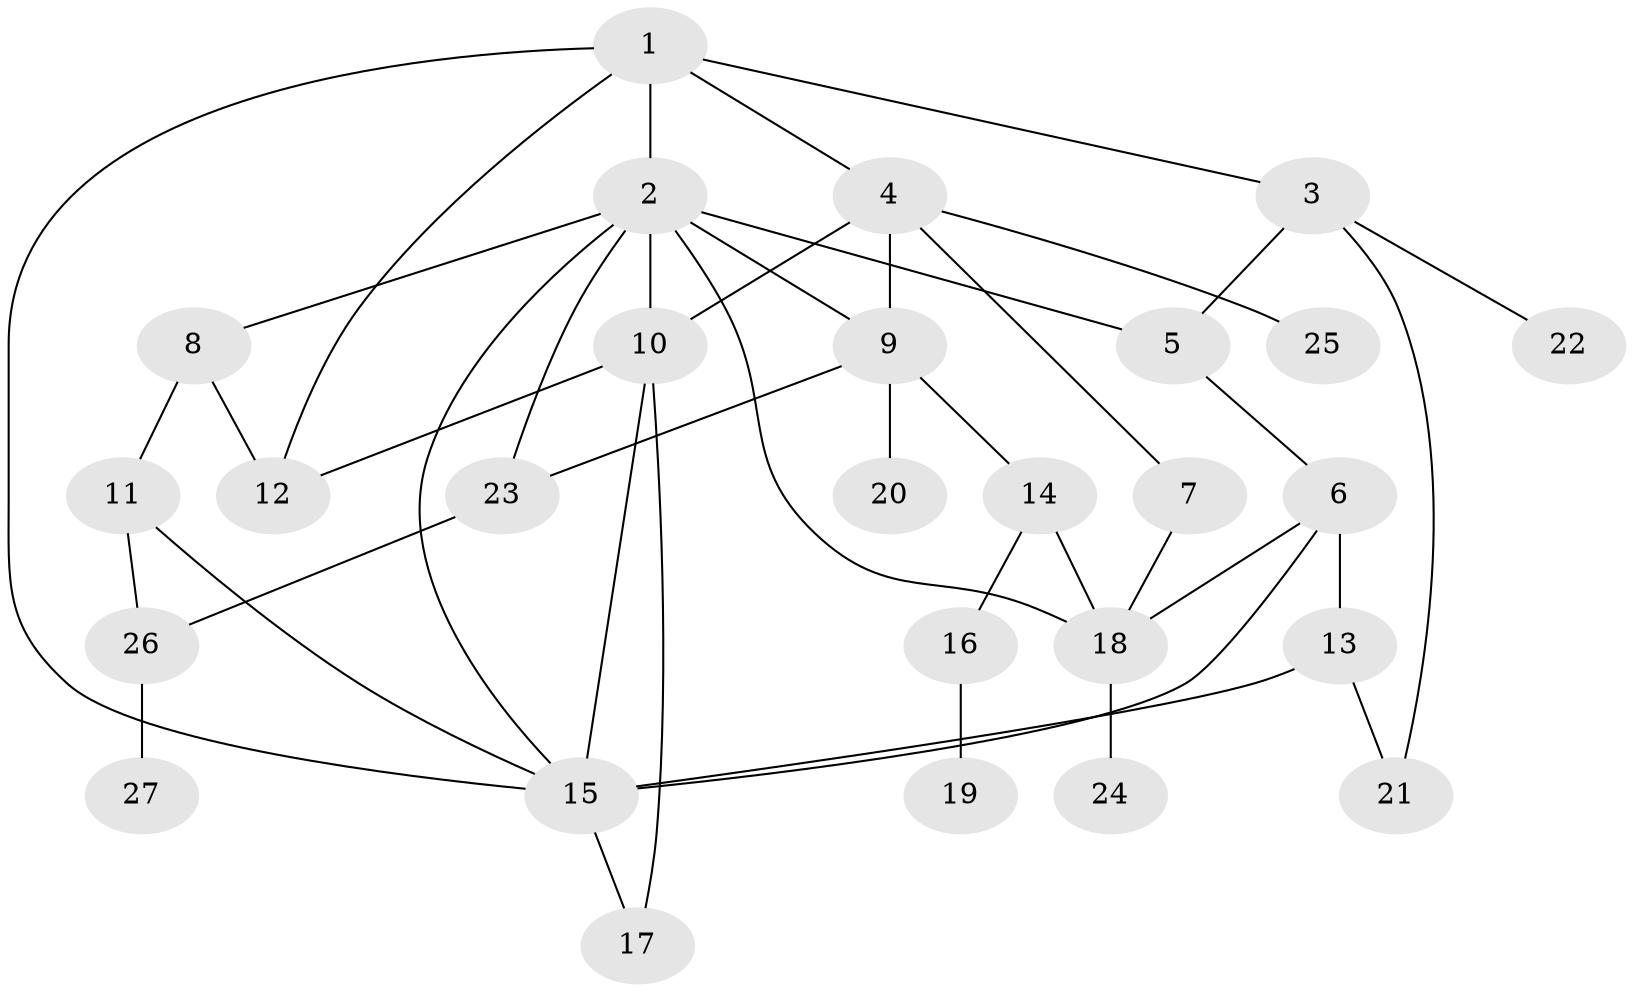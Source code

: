 // original degree distribution, {5: 0.09259259259259259, 11: 0.018518518518518517, 4: 0.14814814814814814, 2: 0.35185185185185186, 3: 0.2037037037037037, 6: 0.018518518518518517, 1: 0.16666666666666666}
// Generated by graph-tools (version 1.1) at 2025/34/03/09/25 02:34:21]
// undirected, 27 vertices, 43 edges
graph export_dot {
graph [start="1"]
  node [color=gray90,style=filled];
  1;
  2;
  3;
  4;
  5;
  6;
  7;
  8;
  9;
  10;
  11;
  12;
  13;
  14;
  15;
  16;
  17;
  18;
  19;
  20;
  21;
  22;
  23;
  24;
  25;
  26;
  27;
  1 -- 2 [weight=1.0];
  1 -- 3 [weight=1.0];
  1 -- 4 [weight=1.0];
  1 -- 12 [weight=1.0];
  1 -- 15 [weight=1.0];
  2 -- 5 [weight=1.0];
  2 -- 8 [weight=2.0];
  2 -- 9 [weight=1.0];
  2 -- 10 [weight=2.0];
  2 -- 15 [weight=1.0];
  2 -- 18 [weight=1.0];
  2 -- 23 [weight=1.0];
  3 -- 5 [weight=1.0];
  3 -- 21 [weight=1.0];
  3 -- 22 [weight=1.0];
  4 -- 7 [weight=1.0];
  4 -- 9 [weight=2.0];
  4 -- 10 [weight=2.0];
  4 -- 25 [weight=1.0];
  5 -- 6 [weight=1.0];
  6 -- 13 [weight=1.0];
  6 -- 15 [weight=2.0];
  6 -- 18 [weight=1.0];
  7 -- 18 [weight=1.0];
  8 -- 11 [weight=1.0];
  8 -- 12 [weight=1.0];
  9 -- 14 [weight=1.0];
  9 -- 20 [weight=1.0];
  9 -- 23 [weight=1.0];
  10 -- 12 [weight=1.0];
  10 -- 15 [weight=1.0];
  10 -- 17 [weight=1.0];
  11 -- 15 [weight=1.0];
  11 -- 26 [weight=1.0];
  13 -- 15 [weight=1.0];
  13 -- 21 [weight=1.0];
  14 -- 16 [weight=1.0];
  14 -- 18 [weight=1.0];
  15 -- 17 [weight=1.0];
  16 -- 19 [weight=1.0];
  18 -- 24 [weight=1.0];
  23 -- 26 [weight=1.0];
  26 -- 27 [weight=1.0];
}
